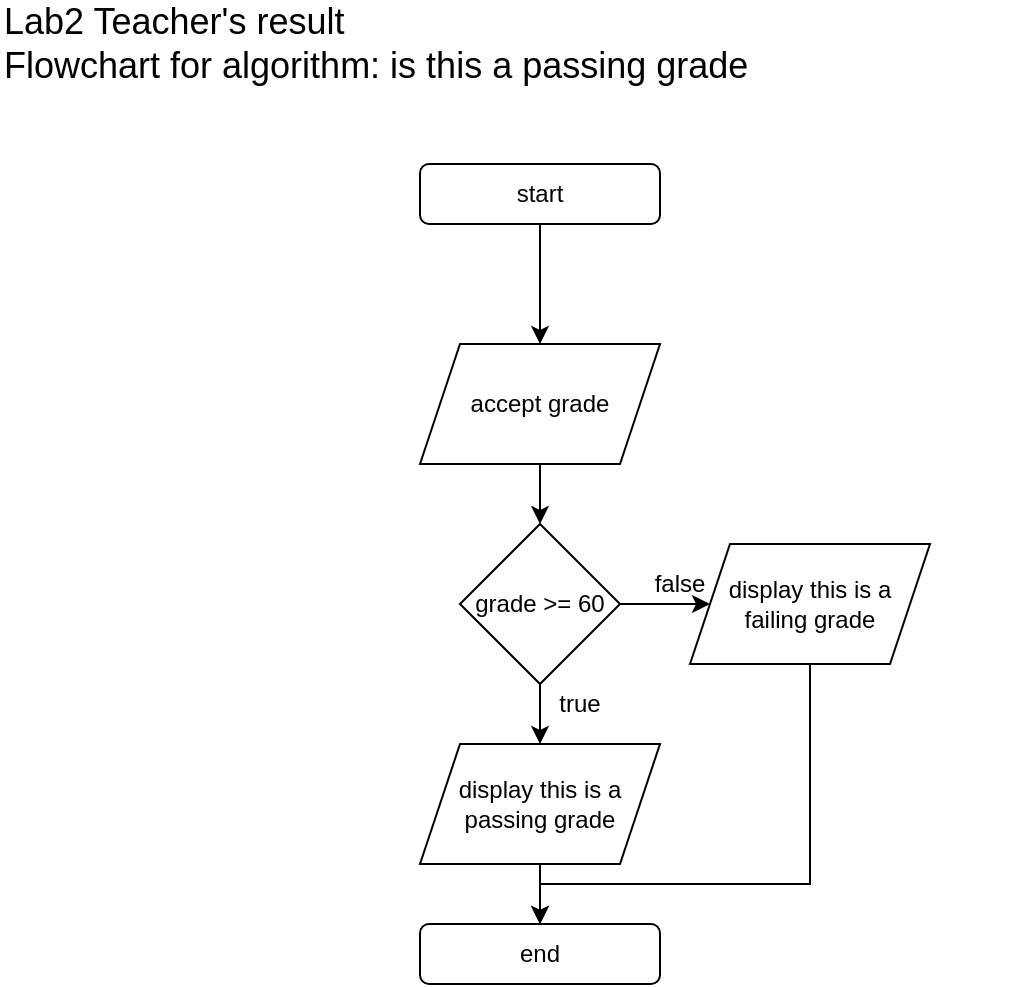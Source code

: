 <mxfile version="13.6.6" type="google"><diagram id="ZSZMbWejncm6ppeRF0Pp" name="Page-1"><mxGraphModel dx="1422" dy="772" grid="1" gridSize="10" guides="1" tooltips="1" connect="1" arrows="1" fold="1" page="1" pageScale="1" pageWidth="850" pageHeight="1100" math="0" shadow="0"><root><mxCell id="0"/><mxCell id="1" parent="0"/><mxCell id="3GM7yLM__bbnJC4Uh55x-1" style="edgeStyle=orthogonalEdgeStyle;rounded=0;orthogonalLoop=1;jettySize=auto;html=1;entryX=0.5;entryY=0;entryDx=0;entryDy=0;" edge="1" parent="1" source="3GM7yLM__bbnJC4Uh55x-2"><mxGeometry relative="1" as="geometry"><mxPoint x="350" y="210" as="targetPoint"/></mxGeometry></mxCell><mxCell id="3GM7yLM__bbnJC4Uh55x-2" value="start" style="rounded=1;whiteSpace=wrap;html=1;" vertex="1" parent="1"><mxGeometry x="290" y="120" width="120" height="30" as="geometry"/></mxCell><mxCell id="3GM7yLM__bbnJC4Uh55x-3" value="" style="edgeStyle=orthogonalEdgeStyle;rounded=0;orthogonalLoop=1;jettySize=auto;html=1;" edge="1" parent="1" source="3GM7yLM__bbnJC4Uh55x-12" target="3GM7yLM__bbnJC4Uh55x-4"><mxGeometry relative="1" as="geometry"><mxPoint x="335" y="625.02" as="sourcePoint"/></mxGeometry></mxCell><mxCell id="3GM7yLM__bbnJC4Uh55x-4" value="end" style="rounded=1;whiteSpace=wrap;html=1;" vertex="1" parent="1"><mxGeometry x="290" y="500" width="120" height="30" as="geometry"/></mxCell><mxCell id="3GM7yLM__bbnJC4Uh55x-5" value="&lt;div&gt;&lt;font style=&quot;font-size: 18px&quot;&gt;Lab2 Teacher's result&lt;br&gt;Flowchart for algorithm: is this a passing grade&lt;/font&gt;&lt;/div&gt;" style="text;html=1;strokeColor=none;fillColor=none;align=left;verticalAlign=middle;whiteSpace=wrap;rounded=0;" vertex="1" parent="1"><mxGeometry x="80" y="50" width="510" height="20" as="geometry"/></mxCell><mxCell id="3GM7yLM__bbnJC4Uh55x-6" style="edgeStyle=orthogonalEdgeStyle;rounded=0;orthogonalLoop=1;jettySize=auto;html=1;entryX=0.5;entryY=0;entryDx=0;entryDy=0;" edge="1" parent="1" source="3GM7yLM__bbnJC4Uh55x-7" target="3GM7yLM__bbnJC4Uh55x-14"><mxGeometry relative="1" as="geometry"><mxPoint x="350" y="290" as="targetPoint"/></mxGeometry></mxCell><mxCell id="3GM7yLM__bbnJC4Uh55x-7" value="accept grade" style="shape=parallelogram;perimeter=parallelogramPerimeter;whiteSpace=wrap;html=1;fixedSize=1;" vertex="1" parent="1"><mxGeometry x="290" y="210" width="120" height="60" as="geometry"/></mxCell><mxCell id="3GM7yLM__bbnJC4Uh55x-10" style="edgeStyle=orthogonalEdgeStyle;rounded=0;orthogonalLoop=1;jettySize=auto;html=1;entryX=0.5;entryY=0;entryDx=0;entryDy=0;exitX=0.5;exitY=1;exitDx=0;exitDy=0;" edge="1" parent="1" source="3GM7yLM__bbnJC4Uh55x-14" target="3GM7yLM__bbnJC4Uh55x-12"><mxGeometry relative="1" as="geometry"><mxPoint x="350" y="500" as="sourcePoint"/></mxGeometry></mxCell><mxCell id="3GM7yLM__bbnJC4Uh55x-12" value="display this is a passing grade" style="shape=parallelogram;perimeter=parallelogramPerimeter;whiteSpace=wrap;html=1;fixedSize=1;" vertex="1" parent="1"><mxGeometry x="290" y="410" width="120" height="60" as="geometry"/></mxCell><mxCell id="3GM7yLM__bbnJC4Uh55x-16" value="" style="edgeStyle=orthogonalEdgeStyle;rounded=0;orthogonalLoop=1;jettySize=auto;html=1;" edge="1" parent="1" source="3GM7yLM__bbnJC4Uh55x-14" target="3GM7yLM__bbnJC4Uh55x-15"><mxGeometry relative="1" as="geometry"/></mxCell><mxCell id="3GM7yLM__bbnJC4Uh55x-14" value="grade &amp;gt;= 60" style="rhombus;whiteSpace=wrap;html=1;" vertex="1" parent="1"><mxGeometry x="310" y="300" width="80" height="80" as="geometry"/></mxCell><mxCell id="3GM7yLM__bbnJC4Uh55x-17" style="edgeStyle=orthogonalEdgeStyle;rounded=0;orthogonalLoop=1;jettySize=auto;html=1;entryX=0.5;entryY=0;entryDx=0;entryDy=0;" edge="1" parent="1" source="3GM7yLM__bbnJC4Uh55x-15" target="3GM7yLM__bbnJC4Uh55x-4"><mxGeometry relative="1" as="geometry"><Array as="points"><mxPoint x="485" y="480"/><mxPoint x="350" y="480"/></Array></mxGeometry></mxCell><mxCell id="3GM7yLM__bbnJC4Uh55x-15" value="display this is a &lt;br&gt;failing grade" style="shape=parallelogram;perimeter=parallelogramPerimeter;whiteSpace=wrap;html=1;fixedSize=1;" vertex="1" parent="1"><mxGeometry x="425" y="310" width="120" height="60" as="geometry"/></mxCell><mxCell id="3GM7yLM__bbnJC4Uh55x-18" value="false" style="text;html=1;strokeColor=none;fillColor=none;align=center;verticalAlign=middle;whiteSpace=wrap;rounded=0;" vertex="1" parent="1"><mxGeometry x="400" y="320" width="40" height="20" as="geometry"/></mxCell><mxCell id="3GM7yLM__bbnJC4Uh55x-19" value="true" style="text;html=1;strokeColor=none;fillColor=none;align=center;verticalAlign=middle;whiteSpace=wrap;rounded=0;" vertex="1" parent="1"><mxGeometry x="350" y="380" width="40" height="20" as="geometry"/></mxCell></root></mxGraphModel></diagram></mxfile>